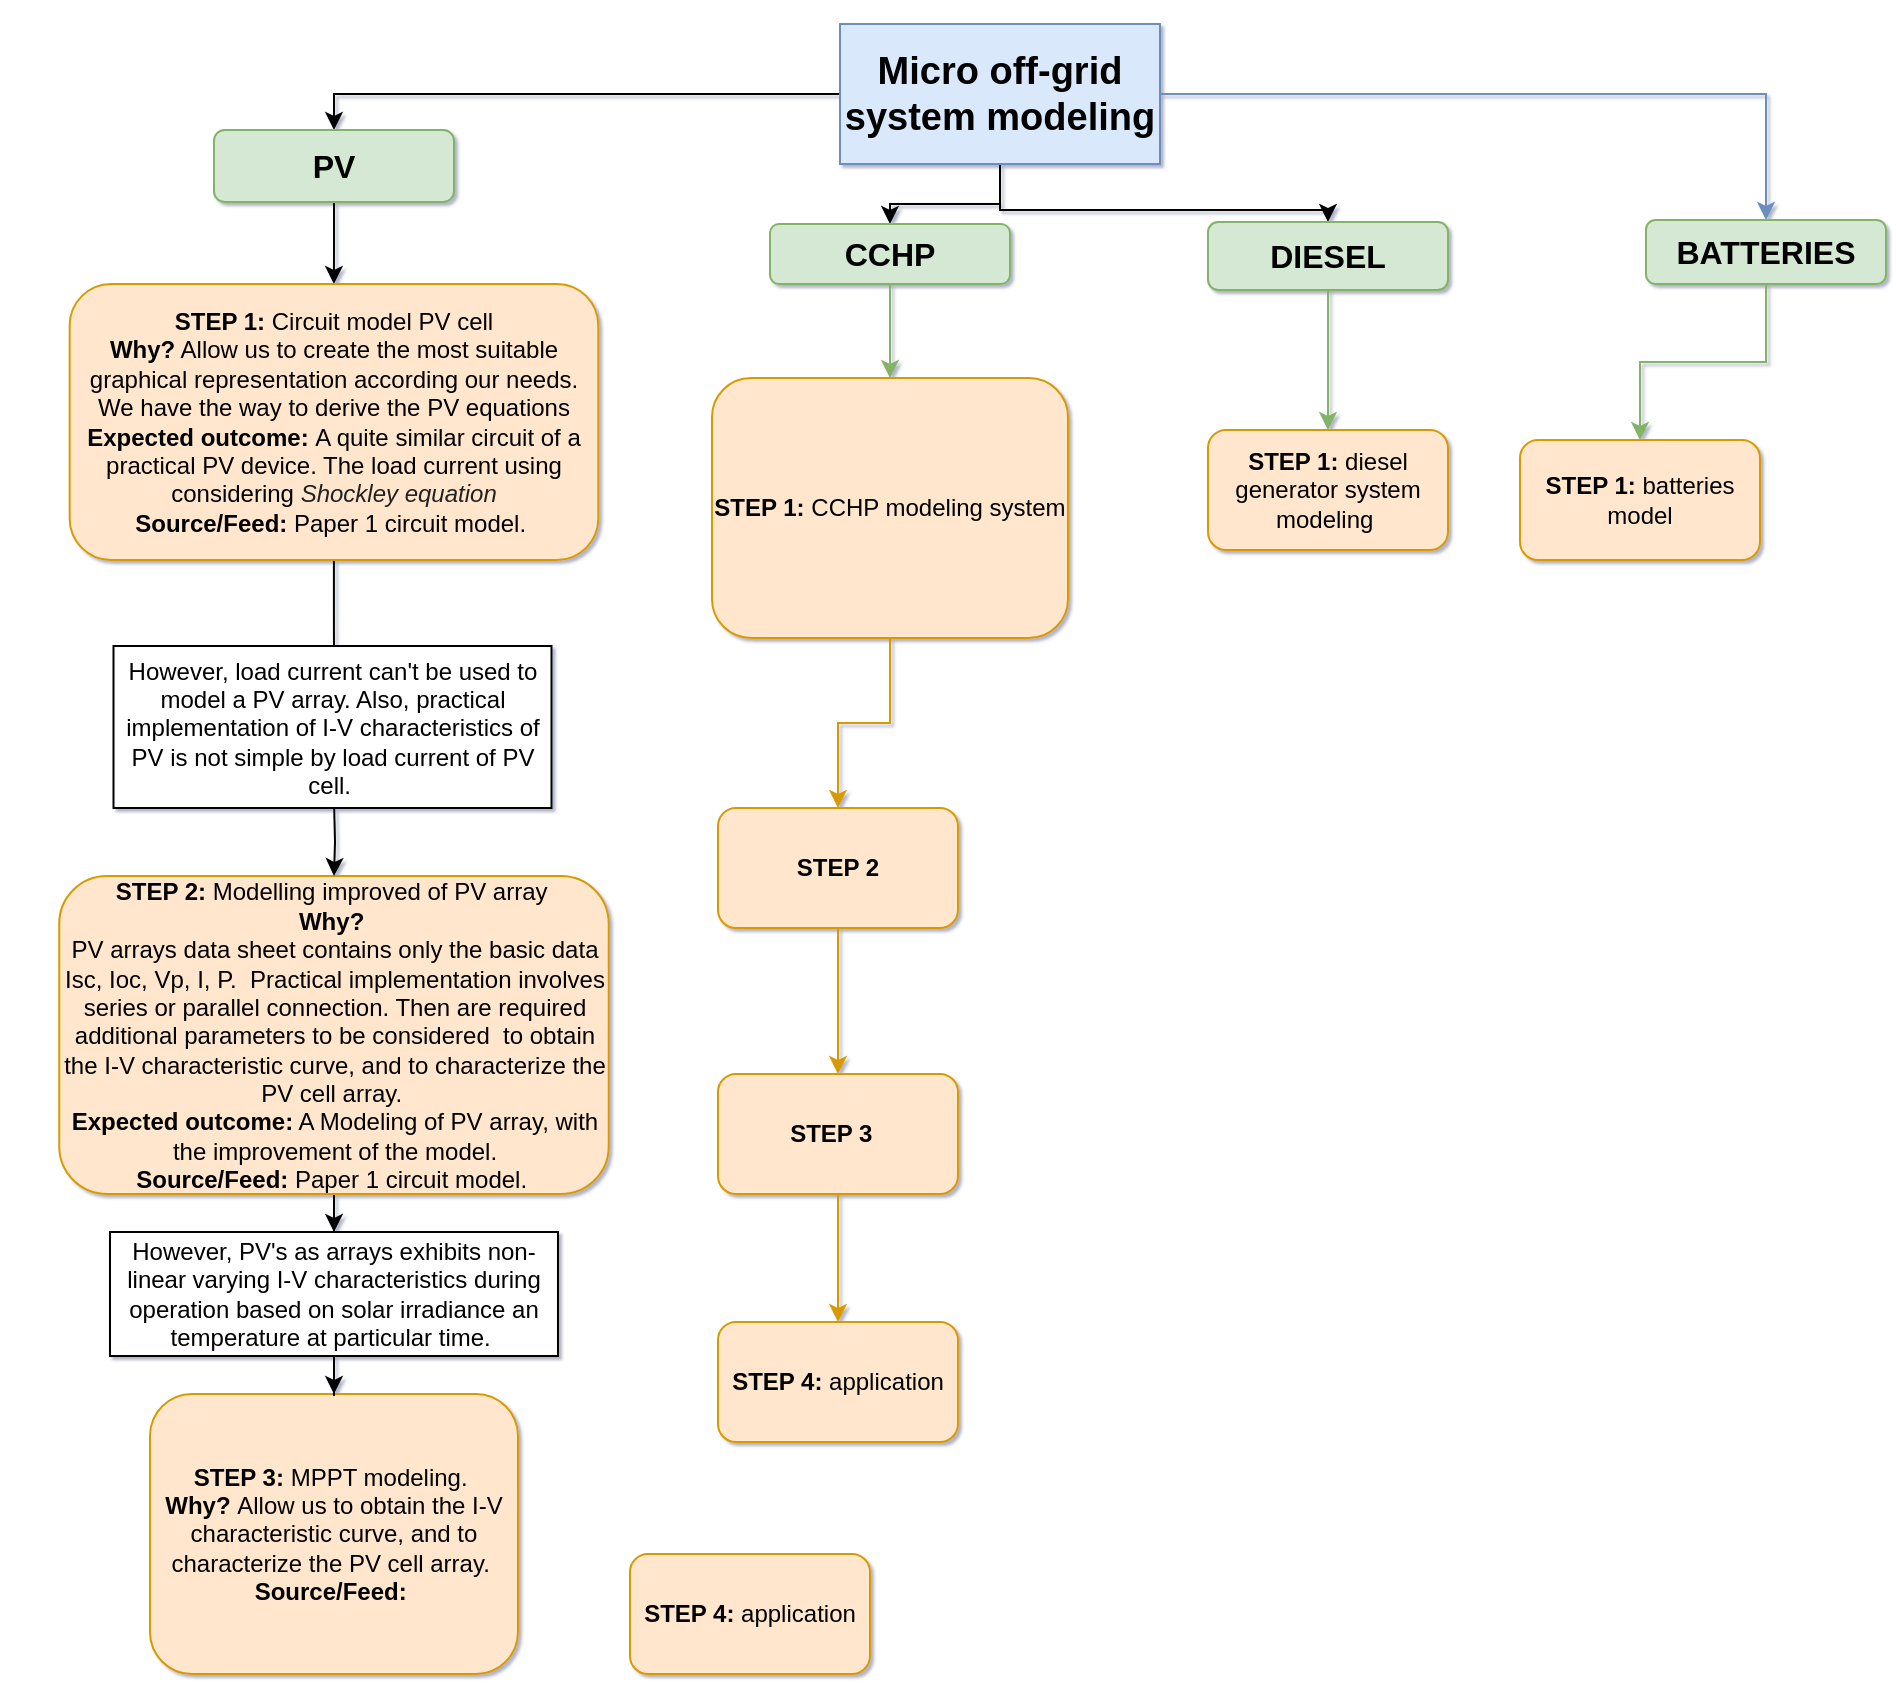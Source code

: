 <mxfile version="12.4.9" type="github"><diagram id="N2aWydcqYIDIbYrVnd1l" name="Page-1"><mxGraphModel dx="1026" dy="514" grid="0" gridSize="10" guides="1" tooltips="1" connect="1" arrows="1" fold="1" page="1" pageScale="1" pageWidth="1100" pageHeight="850" background="none" backgroundImage="{&quot;src&quot;:&quot;https://navylive.dodlive.mil/files/2016/05/120719-N-RI884-240.jpg&quot;,&quot;width&quot;:&quot;&quot;,&quot;height&quot;:&quot;&quot;}" math="0" shadow="1"><root><mxCell id="0"/><mxCell id="1" parent="0"/><mxCell id="qDt3z4lS4bQcisL52yDm-17" style="edgeStyle=orthogonalEdgeStyle;rounded=0;orthogonalLoop=1;jettySize=auto;html=1;exitX=1;exitY=0.5;exitDx=0;exitDy=0;entryX=0.5;entryY=0;entryDx=0;entryDy=0;fillColor=#dae8fc;strokeColor=#6c8ebf;" parent="1" source="qDt3z4lS4bQcisL52yDm-1" target="qDt3z4lS4bQcisL52yDm-20" edge="1"><mxGeometry relative="1" as="geometry"><mxPoint x="680" y="120" as="targetPoint"/><Array as="points"><mxPoint x="883" y="47"/></Array></mxGeometry></mxCell><mxCell id="r7J77lx-F3C1CdVnmRDE-10" style="edgeStyle=orthogonalEdgeStyle;rounded=0;orthogonalLoop=1;jettySize=auto;html=1;" edge="1" parent="1" source="qDt3z4lS4bQcisL52yDm-1" target="qDt3z4lS4bQcisL52yDm-19"><mxGeometry relative="1" as="geometry"><Array as="points"><mxPoint x="500" y="105"/></Array></mxGeometry></mxCell><mxCell id="r7J77lx-F3C1CdVnmRDE-12" style="edgeStyle=orthogonalEdgeStyle;rounded=0;orthogonalLoop=1;jettySize=auto;html=1;entryX=0.5;entryY=0;entryDx=0;entryDy=0;" edge="1" parent="1" source="qDt3z4lS4bQcisL52yDm-1" target="qDt3z4lS4bQcisL52yDm-6"><mxGeometry relative="1" as="geometry"><Array as="points"><mxPoint x="167" y="47"/></Array></mxGeometry></mxCell><mxCell id="r7J77lx-F3C1CdVnmRDE-15" style="edgeStyle=orthogonalEdgeStyle;rounded=0;orthogonalLoop=1;jettySize=auto;html=1;" edge="1" parent="1" source="qDt3z4lS4bQcisL52yDm-1" target="qDt3z4lS4bQcisL52yDm-18"><mxGeometry relative="1" as="geometry"/></mxCell><mxCell id="qDt3z4lS4bQcisL52yDm-1" value="&lt;h1 style=&quot;font-size: 19px;&quot;&gt;&lt;font style=&quot;font-size: 19px;&quot;&gt;Micro off-grid system modeling&lt;/font&gt;&lt;/h1&gt;" style="rounded=0;whiteSpace=wrap;html=1;fontSize=19;fillColor=#dae8fc;strokeColor=#6c8ebf;" parent="1" vertex="1"><mxGeometry x="420" y="12" width="160" height="70" as="geometry"/></mxCell><mxCell id="r7J77lx-F3C1CdVnmRDE-11" value="" style="edgeStyle=orthogonalEdgeStyle;rounded=0;orthogonalLoop=1;jettySize=auto;html=1;" edge="1" parent="1" source="qDt3z4lS4bQcisL52yDm-6" target="qDt3z4lS4bQcisL52yDm-7"><mxGeometry relative="1" as="geometry"/></mxCell><mxCell id="qDt3z4lS4bQcisL52yDm-6" value="PV" style="rounded=1;whiteSpace=wrap;html=1;fontStyle=1;fontSize=16;fillColor=#d5e8d4;strokeColor=#82b366;" parent="1" vertex="1"><mxGeometry x="106.99" y="65" width="120" height="36" as="geometry"/></mxCell><mxCell id="r7J77lx-F3C1CdVnmRDE-18" value="" style="edgeStyle=orthogonalEdgeStyle;rounded=0;orthogonalLoop=1;jettySize=auto;html=1;" edge="1" parent="1" source="qDt3z4lS4bQcisL52yDm-7"><mxGeometry relative="1" as="geometry"><mxPoint x="167" y="335" as="targetPoint"/></mxGeometry></mxCell><mxCell id="qDt3z4lS4bQcisL52yDm-7" value="&lt;b&gt;STEP 1:&lt;/b&gt;&amp;nbsp;Circuit model PV cell&lt;br&gt;&lt;b&gt;Why?&lt;/b&gt; Allow us to create the most suitable graphical representation according our needs. We have the way to derive the PV equations&lt;b&gt;&lt;br&gt;Expected outcome: &lt;/b&gt;A quite similar circuit of a practical PV device. The load current using considering&amp;nbsp;&lt;i style=&quot;color: rgb(34 , 34 , 34)&quot;&gt;&lt;font style=&quot;font-size: 12px&quot;&gt;Shockley equation&lt;/font&gt;&lt;/i&gt;&lt;br&gt;&lt;b&gt;Source/Feed: &lt;/b&gt;Paper 1 circuit model.&amp;nbsp;" style="rounded=1;whiteSpace=wrap;html=1;fillColor=#ffe6cc;strokeColor=#d79b00;" parent="1" vertex="1"><mxGeometry x="34.83" y="142" width="264.32" height="138" as="geometry"/></mxCell><mxCell id="r7J77lx-F3C1CdVnmRDE-23" value="" style="edgeStyle=orthogonalEdgeStyle;rounded=0;orthogonalLoop=1;jettySize=auto;html=1;" edge="1" parent="1" source="qDt3z4lS4bQcisL52yDm-9" target="r7J77lx-F3C1CdVnmRDE-21"><mxGeometry relative="1" as="geometry"/></mxCell><mxCell id="qDt3z4lS4bQcisL52yDm-9" value="&lt;b&gt;STEP 2:&lt;/b&gt; Modelling improved of PV array&amp;nbsp;&lt;br&gt;&lt;b&gt;Why?&lt;/b&gt;&amp;nbsp;&lt;br&gt;PV arrays data sheet contains only the basic data Isc, Ioc, Vp, I, P. &amp;nbsp;Practical implementation involves series or parallel connection. Then are required additional parameters to be considered &amp;nbsp;to obtain the I-V characteristic curve, and to characterize the PV cell array.&amp;nbsp;&lt;br&gt;&lt;b&gt;Expected outcome:&lt;/b&gt; A Modeling of PV array, with the improvement of the model.&lt;br&gt;&lt;b&gt;Source/Feed:&amp;nbsp;&lt;/b&gt;Paper 1 circuit model.&amp;nbsp;" style="rounded=1;whiteSpace=wrap;html=1;fillColor=#ffe6cc;strokeColor=#d79b00;" parent="1" vertex="1"><mxGeometry x="29.62" y="438" width="274.75" height="159" as="geometry"/></mxCell><mxCell id="qDt3z4lS4bQcisL52yDm-11" value="&lt;b&gt;STEP 3:&lt;/b&gt; MPPT modeling.&amp;nbsp;&lt;br&gt;&lt;b&gt;Why?&lt;/b&gt;&amp;nbsp;Allow us to obtain the I-V characteristic curve, and to characterize the PV cell array.&amp;nbsp;&lt;br&gt;&lt;b&gt;Source/Feed:&amp;nbsp;&lt;/b&gt;" style="rounded=1;whiteSpace=wrap;html=1;fillColor=#ffe6cc;strokeColor=#d79b00;" parent="1" vertex="1"><mxGeometry x="74.99" y="697" width="184" height="140" as="geometry"/></mxCell><mxCell id="qDt3z4lS4bQcisL52yDm-13" value="&lt;b&gt;STEP 4:&lt;/b&gt; application" style="rounded=1;whiteSpace=wrap;html=1;fillColor=#ffe6cc;strokeColor=#d79b00;" parent="1" vertex="1"><mxGeometry x="315" y="777" width="120" height="60" as="geometry"/></mxCell><mxCell id="qDt3z4lS4bQcisL52yDm-23" value="" style="edgeStyle=orthogonalEdgeStyle;rounded=0;orthogonalLoop=1;jettySize=auto;html=1;fillColor=#d5e8d4;strokeColor=#82b366;" parent="1" source="qDt3z4lS4bQcisL52yDm-18" target="qDt3z4lS4bQcisL52yDm-22" edge="1"><mxGeometry relative="1" as="geometry"/></mxCell><mxCell id="qDt3z4lS4bQcisL52yDm-18" value="CCHP" style="rounded=1;whiteSpace=wrap;html=1;fontStyle=1;fontSize=16;fillColor=#d5e8d4;strokeColor=#82b366;" parent="1" vertex="1"><mxGeometry x="385" y="112" width="120" height="30" as="geometry"/></mxCell><mxCell id="qDt3z4lS4bQcisL52yDm-25" value="" style="edgeStyle=orthogonalEdgeStyle;rounded=0;orthogonalLoop=1;jettySize=auto;html=1;fillColor=#ffe6cc;strokeColor=#d79b00;" parent="1" source="qDt3z4lS4bQcisL52yDm-22" target="qDt3z4lS4bQcisL52yDm-24" edge="1"><mxGeometry relative="1" as="geometry"/></mxCell><mxCell id="qDt3z4lS4bQcisL52yDm-22" value="&lt;b&gt;STEP 1:&lt;/b&gt; CCHP modeling system" style="rounded=1;whiteSpace=wrap;html=1;fillColor=#ffe6cc;strokeColor=#d79b00;" parent="1" vertex="1"><mxGeometry x="356" y="189" width="178" height="130" as="geometry"/></mxCell><mxCell id="qDt3z4lS4bQcisL52yDm-27" value="" style="edgeStyle=orthogonalEdgeStyle;rounded=0;orthogonalLoop=1;jettySize=auto;html=1;fillColor=#ffe6cc;strokeColor=#d79b00;" parent="1" source="qDt3z4lS4bQcisL52yDm-24" target="qDt3z4lS4bQcisL52yDm-26" edge="1"><mxGeometry relative="1" as="geometry"/></mxCell><mxCell id="qDt3z4lS4bQcisL52yDm-24" value="STEP 2" style="rounded=1;whiteSpace=wrap;html=1;fontStyle=1;fillColor=#ffe6cc;strokeColor=#d79b00;" parent="1" vertex="1"><mxGeometry x="359" y="404" width="120" height="60" as="geometry"/></mxCell><mxCell id="qDt3z4lS4bQcisL52yDm-29" value="" style="edgeStyle=orthogonalEdgeStyle;rounded=0;orthogonalLoop=1;jettySize=auto;html=1;fillColor=#ffe6cc;strokeColor=#d79b00;" parent="1" source="qDt3z4lS4bQcisL52yDm-26" target="qDt3z4lS4bQcisL52yDm-28" edge="1"><mxGeometry relative="1" as="geometry"/></mxCell><mxCell id="qDt3z4lS4bQcisL52yDm-26" value="&lt;b&gt;STEP 3 &amp;nbsp;&lt;/b&gt;" style="rounded=1;whiteSpace=wrap;html=1;fillColor=#ffe6cc;strokeColor=#d79b00;" parent="1" vertex="1"><mxGeometry x="359" y="537" width="120" height="60" as="geometry"/></mxCell><mxCell id="qDt3z4lS4bQcisL52yDm-28" value="&lt;b&gt;STEP 4:&lt;/b&gt; application" style="rounded=1;whiteSpace=wrap;html=1;fillColor=#ffe6cc;strokeColor=#d79b00;" parent="1" vertex="1"><mxGeometry x="359" y="661" width="120" height="60" as="geometry"/></mxCell><mxCell id="qDt3z4lS4bQcisL52yDm-31" value="" style="edgeStyle=orthogonalEdgeStyle;rounded=0;orthogonalLoop=1;jettySize=auto;html=1;fillColor=#d5e8d4;strokeColor=#82b366;" parent="1" source="qDt3z4lS4bQcisL52yDm-19" target="qDt3z4lS4bQcisL52yDm-30" edge="1"><mxGeometry relative="1" as="geometry"/></mxCell><mxCell id="qDt3z4lS4bQcisL52yDm-19" value="DIESEL" style="rounded=1;whiteSpace=wrap;html=1;fontStyle=1;fontSize=16;fillColor=#d5e8d4;strokeColor=#82b366;" parent="1" vertex="1"><mxGeometry x="604" y="111" width="120" height="34" as="geometry"/></mxCell><mxCell id="qDt3z4lS4bQcisL52yDm-30" value="&lt;b&gt;STEP 1:&lt;/b&gt; diesel generator system modeling&amp;nbsp;" style="rounded=1;whiteSpace=wrap;html=1;fillColor=#ffe6cc;strokeColor=#d79b00;" parent="1" vertex="1"><mxGeometry x="604" y="215" width="120" height="60" as="geometry"/></mxCell><mxCell id="qDt3z4lS4bQcisL52yDm-33" value="" style="edgeStyle=orthogonalEdgeStyle;rounded=0;orthogonalLoop=1;jettySize=auto;html=1;fillColor=#d5e8d4;strokeColor=#82b366;" parent="1" source="qDt3z4lS4bQcisL52yDm-20" target="qDt3z4lS4bQcisL52yDm-32" edge="1"><mxGeometry relative="1" as="geometry"/></mxCell><mxCell id="qDt3z4lS4bQcisL52yDm-20" value="BATTERIES" style="rounded=1;whiteSpace=wrap;html=1;fontStyle=1;fontSize=16;fillColor=#d5e8d4;strokeColor=#82b366;" parent="1" vertex="1"><mxGeometry x="823" y="110" width="120" height="32" as="geometry"/></mxCell><mxCell id="qDt3z4lS4bQcisL52yDm-32" value="&lt;b&gt;STEP 1:&lt;/b&gt; batteries model" style="rounded=1;whiteSpace=wrap;html=1;fillColor=#ffe6cc;strokeColor=#d79b00;" parent="1" vertex="1"><mxGeometry x="760" y="220" width="120" height="60" as="geometry"/></mxCell><mxCell id="r7J77lx-F3C1CdVnmRDE-19" value="" style="edgeStyle=orthogonalEdgeStyle;rounded=0;orthogonalLoop=1;jettySize=auto;html=1;" edge="1" parent="1" target="qDt3z4lS4bQcisL52yDm-9"><mxGeometry relative="1" as="geometry"><mxPoint x="167" y="400" as="sourcePoint"/></mxGeometry></mxCell><mxCell id="r7J77lx-F3C1CdVnmRDE-20" value="&lt;span style=&quot;white-space: normal&quot;&gt;However, load current can't be used to model a PV array. Also, practical implementation of I-V characteristics of PV is not simple by load current of PV cell.&amp;nbsp;&lt;/span&gt;" style="shape=parallelogram;perimeter=parallelogramPerimeter;whiteSpace=wrap;html=1;size=0;" vertex="1" parent="1"><mxGeometry x="56.75" y="323" width="219" height="81" as="geometry"/></mxCell><mxCell id="r7J77lx-F3C1CdVnmRDE-24" value="" style="edgeStyle=orthogonalEdgeStyle;rounded=0;orthogonalLoop=1;jettySize=auto;html=1;" edge="1" parent="1" source="r7J77lx-F3C1CdVnmRDE-21" target="qDt3z4lS4bQcisL52yDm-11"><mxGeometry relative="1" as="geometry"/></mxCell><mxCell id="r7J77lx-F3C1CdVnmRDE-21" value="However, PV's as arrays exhibits non-linear varying I-V characteristics during operation based on solar irradiance an temperature at particular time.&amp;nbsp;" style="shape=parallelogram;perimeter=parallelogramPerimeter;whiteSpace=wrap;html=1;size=0;" vertex="1" parent="1"><mxGeometry x="54.99" y="616" width="224" height="62" as="geometry"/></mxCell></root></mxGraphModel></diagram></mxfile>